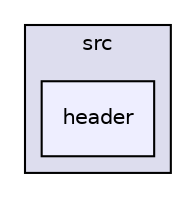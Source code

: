 digraph "/home/luis/git/DSP-Library/src/header" {
  compound=true
  node [ fontsize="10", fontname="Helvetica"];
  edge [ labelfontsize="10", labelfontname="Helvetica"];
  subgraph clusterdir_68267d1309a1af8e8297ef4c3efbcdba {
    graph [ bgcolor="#ddddee", pencolor="black", label="src" fontname="Helvetica", fontsize="10", URL="dir_68267d1309a1af8e8297ef4c3efbcdba.html"]
  dir_8408bad1c8b66572738be7dc5ba73ab6 [shape=box, label="header", style="filled", fillcolor="#eeeeff", pencolor="black", URL="dir_8408bad1c8b66572738be7dc5ba73ab6.html"];
  }
}
